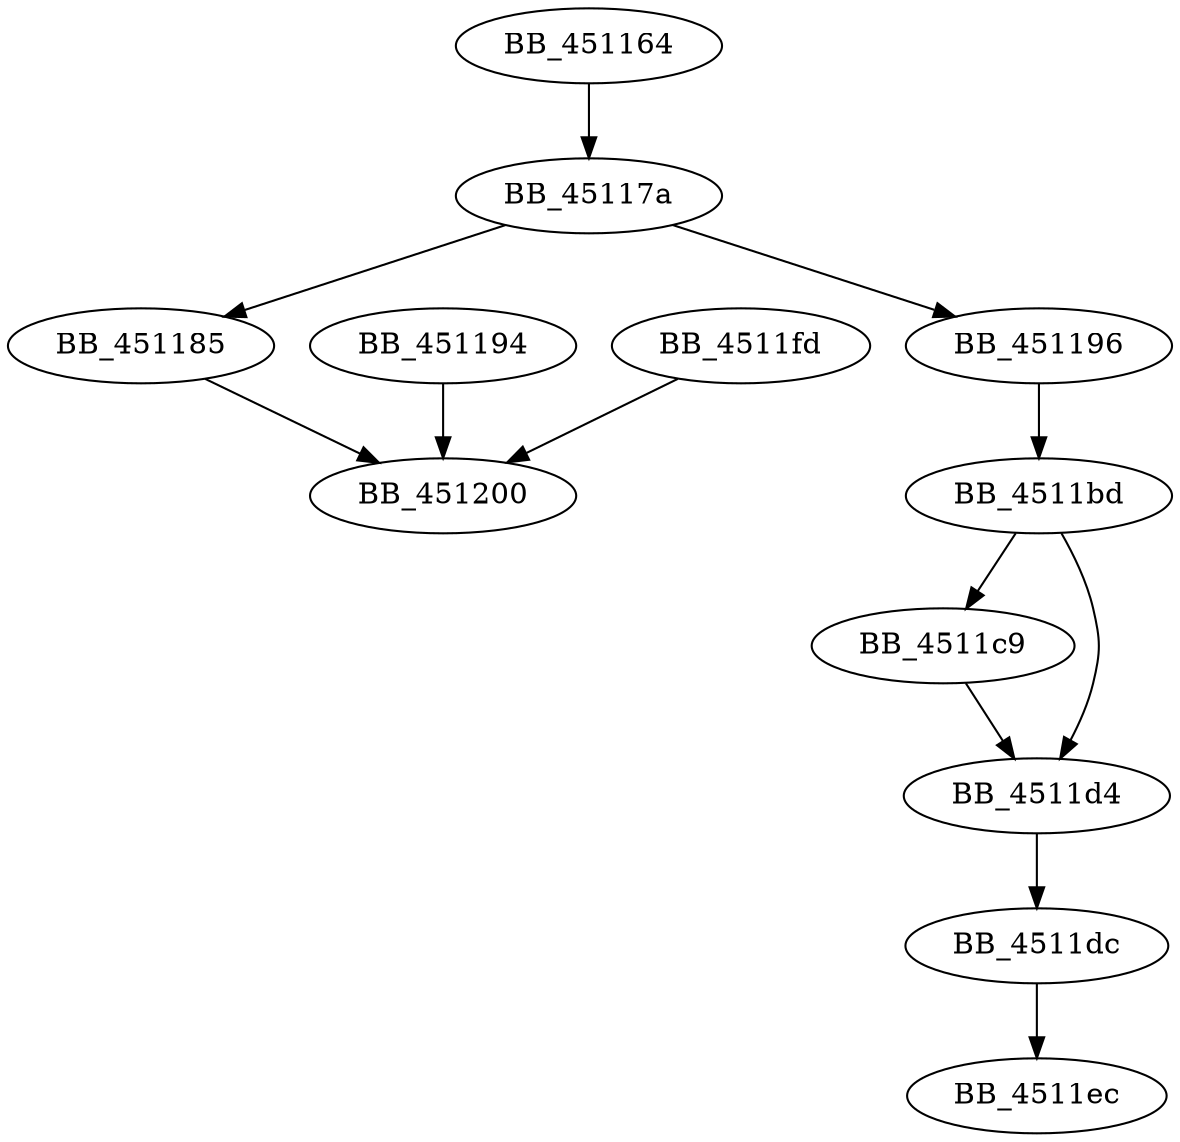DiGraph sub_451164{
BB_451164->BB_45117a
BB_45117a->BB_451185
BB_45117a->BB_451196
BB_451185->BB_451200
BB_451194->BB_451200
BB_451196->BB_4511bd
BB_4511bd->BB_4511c9
BB_4511bd->BB_4511d4
BB_4511c9->BB_4511d4
BB_4511d4->BB_4511dc
BB_4511dc->BB_4511ec
BB_4511fd->BB_451200
}
